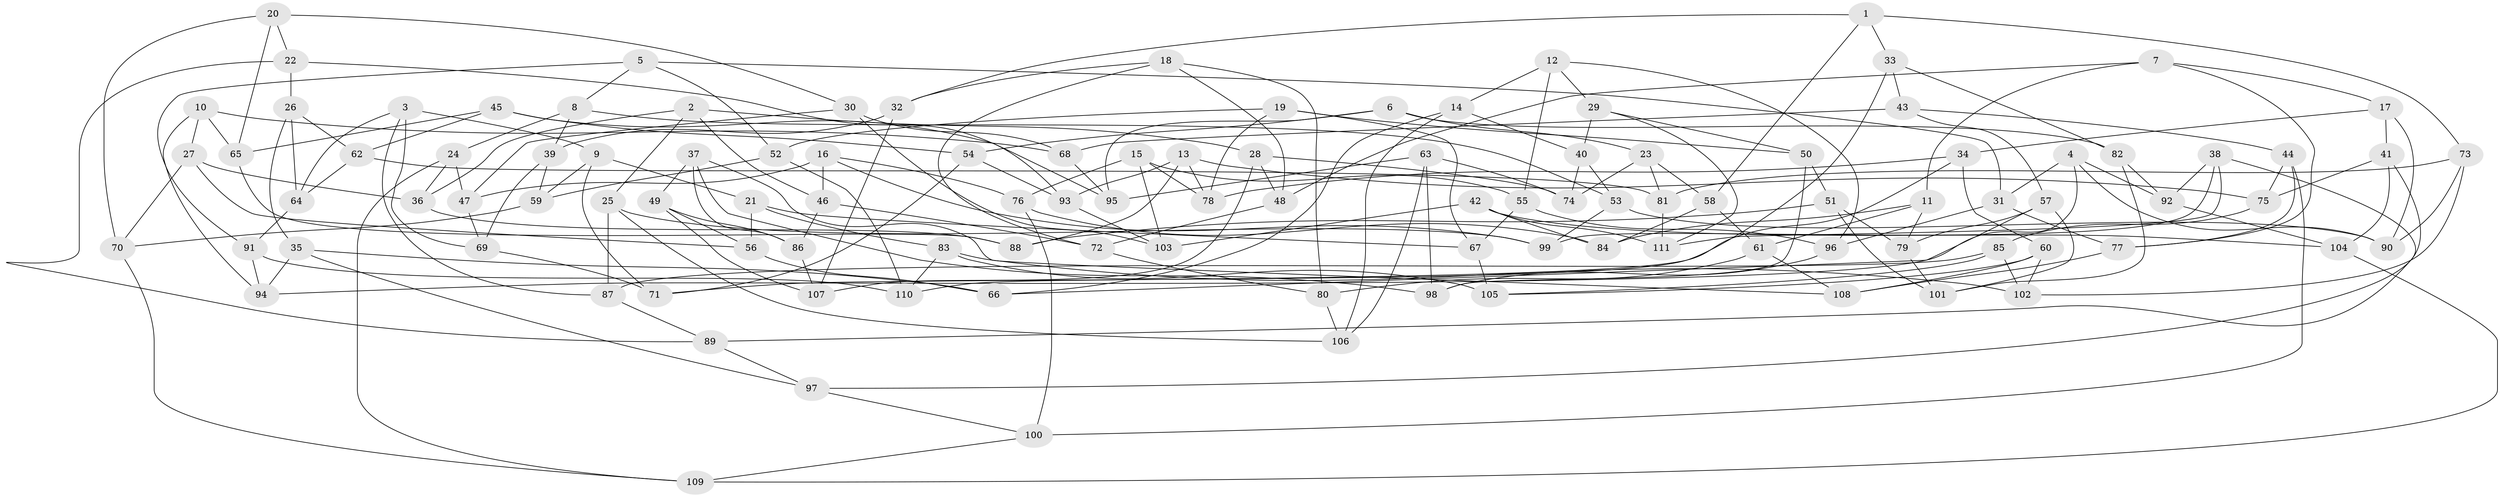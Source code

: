 // coarse degree distribution, {6: 0.5303030303030303, 5: 0.12121212121212122, 3: 0.030303030303030304, 4: 0.3181818181818182}
// Generated by graph-tools (version 1.1) at 2025/24/03/03/25 07:24:26]
// undirected, 111 vertices, 222 edges
graph export_dot {
graph [start="1"]
  node [color=gray90,style=filled];
  1;
  2;
  3;
  4;
  5;
  6;
  7;
  8;
  9;
  10;
  11;
  12;
  13;
  14;
  15;
  16;
  17;
  18;
  19;
  20;
  21;
  22;
  23;
  24;
  25;
  26;
  27;
  28;
  29;
  30;
  31;
  32;
  33;
  34;
  35;
  36;
  37;
  38;
  39;
  40;
  41;
  42;
  43;
  44;
  45;
  46;
  47;
  48;
  49;
  50;
  51;
  52;
  53;
  54;
  55;
  56;
  57;
  58;
  59;
  60;
  61;
  62;
  63;
  64;
  65;
  66;
  67;
  68;
  69;
  70;
  71;
  72;
  73;
  74;
  75;
  76;
  77;
  78;
  79;
  80;
  81;
  82;
  83;
  84;
  85;
  86;
  87;
  88;
  89;
  90;
  91;
  92;
  93;
  94;
  95;
  96;
  97;
  98;
  99;
  100;
  101;
  102;
  103;
  104;
  105;
  106;
  107;
  108;
  109;
  110;
  111;
  1 -- 58;
  1 -- 32;
  1 -- 73;
  1 -- 33;
  2 -- 36;
  2 -- 28;
  2 -- 46;
  2 -- 25;
  3 -- 9;
  3 -- 69;
  3 -- 87;
  3 -- 64;
  4 -- 94;
  4 -- 31;
  4 -- 90;
  4 -- 92;
  5 -- 8;
  5 -- 91;
  5 -- 52;
  5 -- 31;
  6 -- 54;
  6 -- 95;
  6 -- 23;
  6 -- 82;
  7 -- 48;
  7 -- 77;
  7 -- 17;
  7 -- 11;
  8 -- 39;
  8 -- 24;
  8 -- 53;
  9 -- 21;
  9 -- 71;
  9 -- 59;
  10 -- 68;
  10 -- 65;
  10 -- 94;
  10 -- 27;
  11 -- 61;
  11 -- 84;
  11 -- 79;
  12 -- 14;
  12 -- 55;
  12 -- 96;
  12 -- 29;
  13 -- 78;
  13 -- 88;
  13 -- 75;
  13 -- 93;
  14 -- 66;
  14 -- 40;
  14 -- 106;
  15 -- 76;
  15 -- 55;
  15 -- 78;
  15 -- 103;
  16 -- 46;
  16 -- 47;
  16 -- 76;
  16 -- 99;
  17 -- 41;
  17 -- 34;
  17 -- 90;
  18 -- 32;
  18 -- 72;
  18 -- 48;
  18 -- 80;
  19 -- 78;
  19 -- 52;
  19 -- 67;
  19 -- 50;
  20 -- 22;
  20 -- 70;
  20 -- 30;
  20 -- 65;
  21 -- 83;
  21 -- 56;
  21 -- 67;
  22 -- 26;
  22 -- 93;
  22 -- 89;
  23 -- 74;
  23 -- 58;
  23 -- 81;
  24 -- 47;
  24 -- 109;
  24 -- 36;
  25 -- 99;
  25 -- 87;
  25 -- 106;
  26 -- 35;
  26 -- 62;
  26 -- 64;
  27 -- 56;
  27 -- 70;
  27 -- 36;
  28 -- 48;
  28 -- 74;
  28 -- 107;
  29 -- 40;
  29 -- 111;
  29 -- 50;
  30 -- 103;
  30 -- 68;
  30 -- 47;
  31 -- 96;
  31 -- 77;
  32 -- 39;
  32 -- 107;
  33 -- 82;
  33 -- 110;
  33 -- 43;
  34 -- 71;
  34 -- 78;
  34 -- 60;
  35 -- 94;
  35 -- 97;
  35 -- 66;
  36 -- 88;
  37 -- 98;
  37 -- 49;
  37 -- 108;
  37 -- 86;
  38 -- 97;
  38 -- 111;
  38 -- 99;
  38 -- 92;
  39 -- 69;
  39 -- 59;
  40 -- 53;
  40 -- 74;
  41 -- 75;
  41 -- 89;
  41 -- 104;
  42 -- 104;
  42 -- 84;
  42 -- 111;
  42 -- 103;
  43 -- 57;
  43 -- 44;
  43 -- 68;
  44 -- 77;
  44 -- 100;
  44 -- 75;
  45 -- 65;
  45 -- 95;
  45 -- 54;
  45 -- 62;
  46 -- 72;
  46 -- 86;
  47 -- 69;
  48 -- 72;
  49 -- 86;
  49 -- 107;
  49 -- 56;
  50 -- 98;
  50 -- 51;
  51 -- 101;
  51 -- 88;
  51 -- 79;
  52 -- 110;
  52 -- 59;
  53 -- 90;
  53 -- 99;
  54 -- 93;
  54 -- 71;
  55 -- 67;
  55 -- 96;
  56 -- 66;
  57 -- 79;
  57 -- 101;
  57 -- 66;
  58 -- 61;
  58 -- 84;
  59 -- 70;
  60 -- 105;
  60 -- 108;
  60 -- 102;
  61 -- 108;
  61 -- 80;
  62 -- 81;
  62 -- 64;
  63 -- 95;
  63 -- 98;
  63 -- 74;
  63 -- 106;
  64 -- 91;
  65 -- 88;
  67 -- 105;
  68 -- 95;
  69 -- 71;
  70 -- 109;
  72 -- 80;
  73 -- 81;
  73 -- 102;
  73 -- 90;
  75 -- 85;
  76 -- 84;
  76 -- 100;
  77 -- 108;
  79 -- 101;
  80 -- 106;
  81 -- 111;
  82 -- 92;
  82 -- 101;
  83 -- 110;
  83 -- 105;
  83 -- 102;
  85 -- 102;
  85 -- 87;
  85 -- 105;
  86 -- 107;
  87 -- 89;
  89 -- 97;
  91 -- 110;
  91 -- 94;
  92 -- 104;
  93 -- 103;
  96 -- 98;
  97 -- 100;
  100 -- 109;
  104 -- 109;
}
